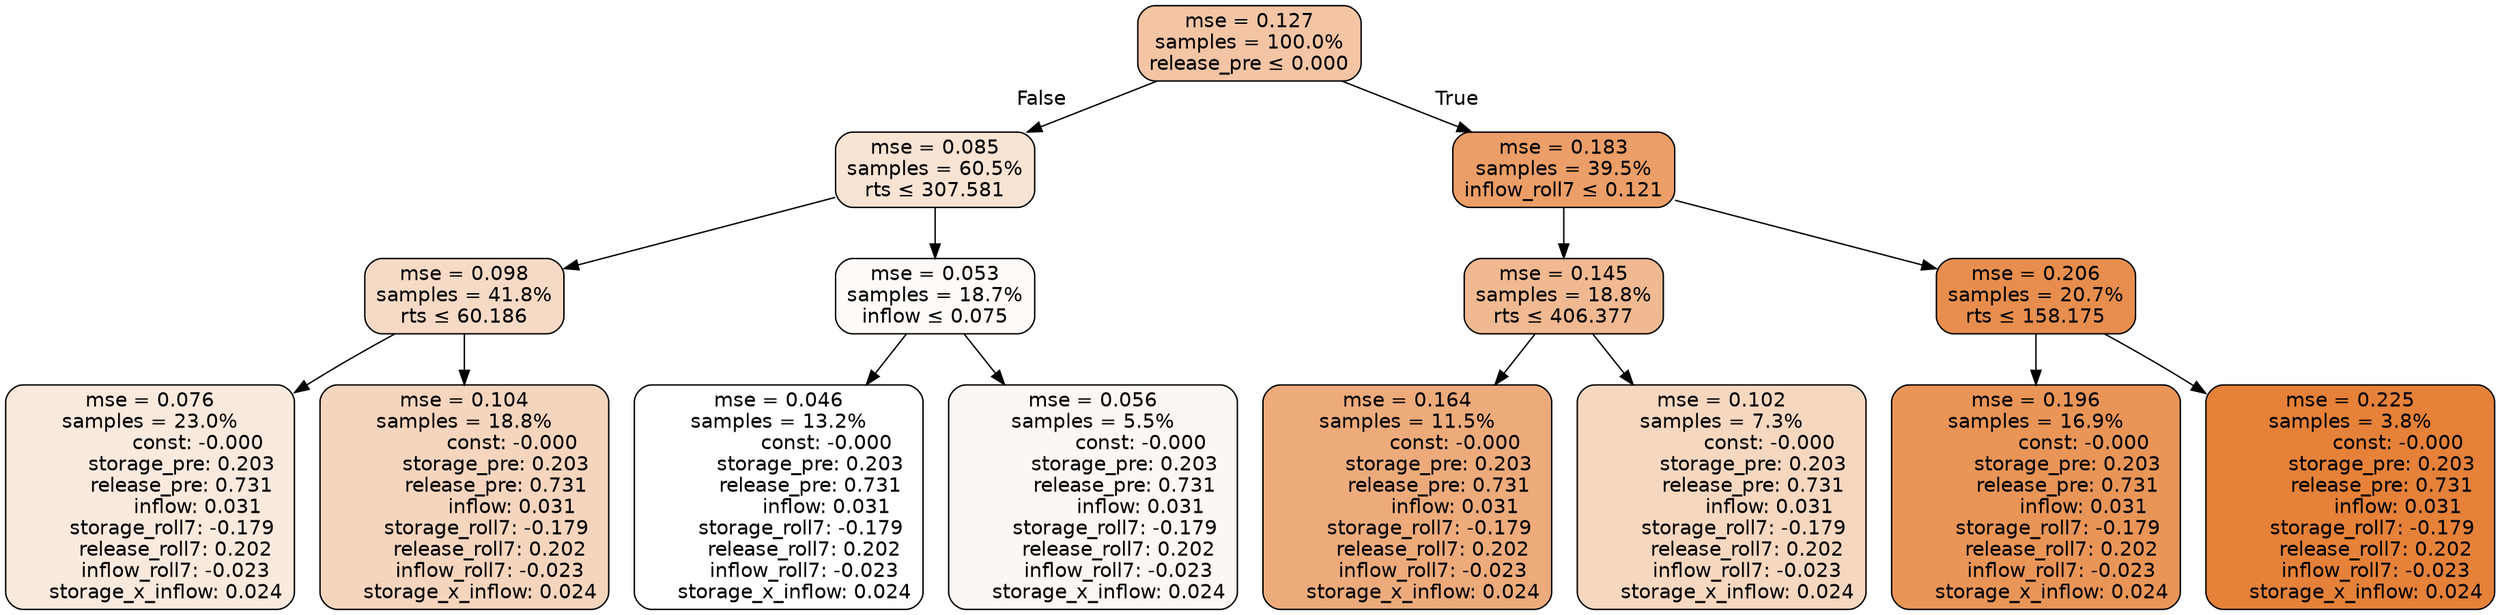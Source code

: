 digraph tree {
node [shape=rectangle, style="filled, rounded", color="black", fontname=helvetica] ;
edge [fontname=helvetica] ;
	"0" [label="mse = 0.127
samples = 100.0%
release_pre &le; 0.000", fillcolor="#f3c5a5"]
	"1" [label="mse = 0.085
samples = 60.5%
rts &le; 307.581", fillcolor="#f9e3d3"]
	"2" [label="mse = 0.098
samples = 41.8%
rts &le; 60.186", fillcolor="#f7dac6"]
	"3" [label="mse = 0.076
samples = 23.0%
               const: -0.000
          storage_pre: 0.203
          release_pre: 0.731
               inflow: 0.031
       storage_roll7: -0.179
        release_roll7: 0.202
        inflow_roll7: -0.023
     storage_x_inflow: 0.024", fillcolor="#fae9dd"]
	"4" [label="mse = 0.104
samples = 18.8%
               const: -0.000
          storage_pre: 0.203
          release_pre: 0.731
               inflow: 0.031
       storage_roll7: -0.179
        release_roll7: 0.202
        inflow_roll7: -0.023
     storage_x_inflow: 0.024", fillcolor="#f6d5be"]
	"5" [label="mse = 0.053
samples = 18.7%
inflow &le; 0.075", fillcolor="#fefaf7"]
	"6" [label="mse = 0.046
samples = 13.2%
               const: -0.000
          storage_pre: 0.203
          release_pre: 0.731
               inflow: 0.031
       storage_roll7: -0.179
        release_roll7: 0.202
        inflow_roll7: -0.023
     storage_x_inflow: 0.024", fillcolor="#ffffff"]
	"7" [label="mse = 0.056
samples = 5.5%
               const: -0.000
          storage_pre: 0.203
          release_pre: 0.731
               inflow: 0.031
       storage_roll7: -0.179
        release_roll7: 0.202
        inflow_roll7: -0.023
     storage_x_inflow: 0.024", fillcolor="#fdf7f3"]
	"8" [label="mse = 0.183
samples = 39.5%
inflow_roll7 &le; 0.121", fillcolor="#eb9e67"]
	"9" [label="mse = 0.145
samples = 18.8%
rts &le; 406.377", fillcolor="#f0b991"]
	"10" [label="mse = 0.164
samples = 11.5%
               const: -0.000
          storage_pre: 0.203
          release_pre: 0.731
               inflow: 0.031
       storage_roll7: -0.179
        release_roll7: 0.202
        inflow_roll7: -0.023
     storage_x_inflow: 0.024", fillcolor="#edab7c"]
	"11" [label="mse = 0.102
samples = 7.3%
               const: -0.000
          storage_pre: 0.203
          release_pre: 0.731
               inflow: 0.031
       storage_roll7: -0.179
        release_roll7: 0.202
        inflow_roll7: -0.023
     storage_x_inflow: 0.024", fillcolor="#f6d7c0"]
	"12" [label="mse = 0.206
samples = 20.7%
rts &le; 158.175", fillcolor="#e78e4e"]
	"13" [label="mse = 0.196
samples = 16.9%
               const: -0.000
          storage_pre: 0.203
          release_pre: 0.731
               inflow: 0.031
       storage_roll7: -0.179
        release_roll7: 0.202
        inflow_roll7: -0.023
     storage_x_inflow: 0.024", fillcolor="#e99558"]
	"14" [label="mse = 0.225
samples = 3.8%
               const: -0.000
          storage_pre: 0.203
          release_pre: 0.731
               inflow: 0.031
       storage_roll7: -0.179
        release_roll7: 0.202
        inflow_roll7: -0.023
     storage_x_inflow: 0.024", fillcolor="#e58139"]

	"0" -> "1" [labeldistance=2.5, labelangle=45, headlabel="False"]
	"1" -> "2"
	"2" -> "3"
	"2" -> "4"
	"1" -> "5"
	"5" -> "6"
	"5" -> "7"
	"0" -> "8" [labeldistance=2.5, labelangle=-45, headlabel="True"]
	"8" -> "9"
	"9" -> "10"
	"9" -> "11"
	"8" -> "12"
	"12" -> "13"
	"12" -> "14"
}